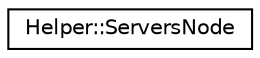 digraph "Graphical Class Hierarchy"
{
  edge [fontname="Helvetica",fontsize="10",labelfontname="Helvetica",labelfontsize="10"];
  node [fontname="Helvetica",fontsize="10",shape=record];
  rankdir="LR";
  Node0 [label="Helper::ServersNode",height=0.2,width=0.4,color="black", fillcolor="white", style="filled",URL="$struct_helper_1_1_servers_node.html"];
}
